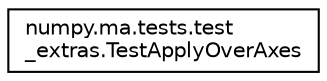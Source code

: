 digraph "Graphical Class Hierarchy"
{
 // LATEX_PDF_SIZE
  edge [fontname="Helvetica",fontsize="10",labelfontname="Helvetica",labelfontsize="10"];
  node [fontname="Helvetica",fontsize="10",shape=record];
  rankdir="LR";
  Node0 [label="numpy.ma.tests.test\l_extras.TestApplyOverAxes",height=0.2,width=0.4,color="black", fillcolor="white", style="filled",URL="$classnumpy_1_1ma_1_1tests_1_1test__extras_1_1TestApplyOverAxes.html",tooltip=" "];
}
